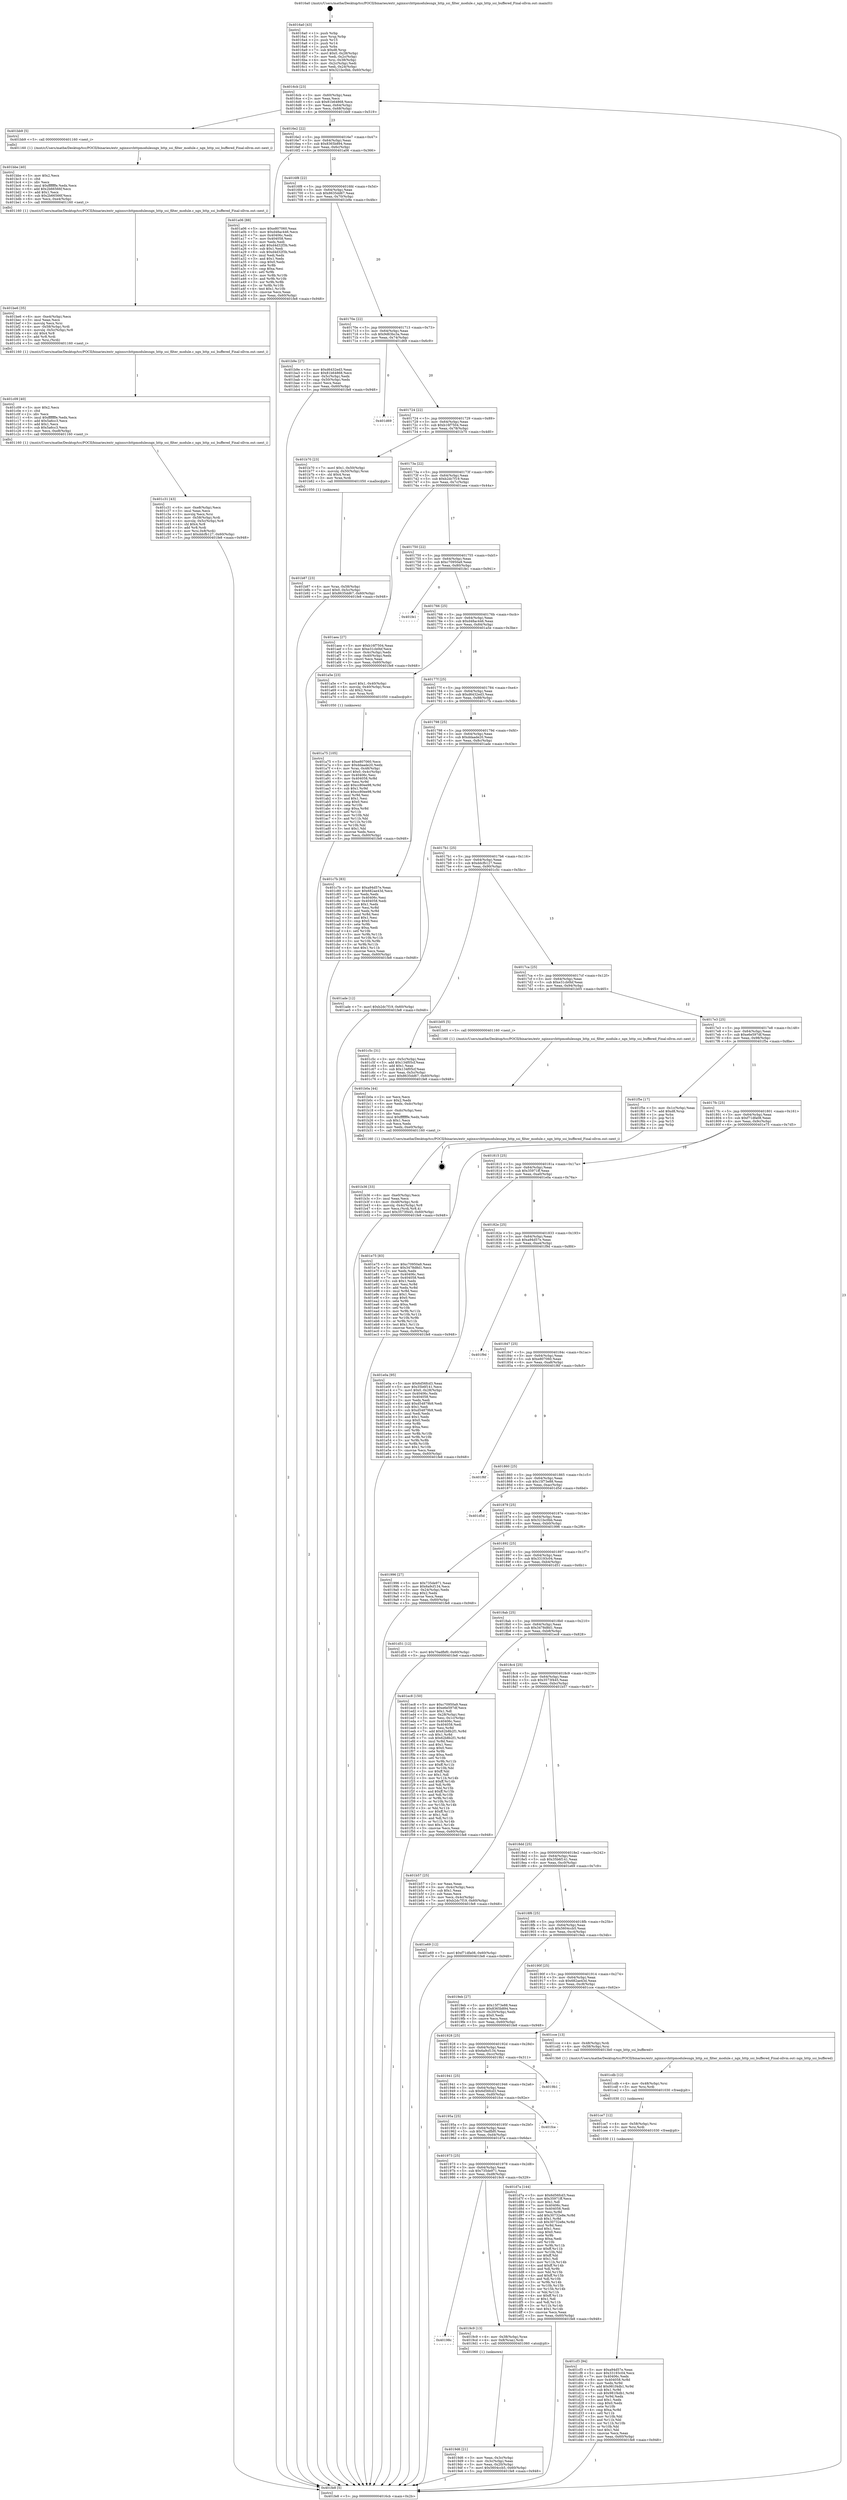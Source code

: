 digraph "0x4016a0" {
  label = "0x4016a0 (/mnt/c/Users/mathe/Desktop/tcc/POCII/binaries/extr_nginxsrchttpmodulesngx_http_ssi_filter_module.c_ngx_http_ssi_buffered_Final-ollvm.out::main(0))"
  labelloc = "t"
  node[shape=record]

  Entry [label="",width=0.3,height=0.3,shape=circle,fillcolor=black,style=filled]
  "0x4016cb" [label="{
     0x4016cb [23]\l
     | [instrs]\l
     &nbsp;&nbsp;0x4016cb \<+3\>: mov -0x60(%rbp),%eax\l
     &nbsp;&nbsp;0x4016ce \<+2\>: mov %eax,%ecx\l
     &nbsp;&nbsp;0x4016d0 \<+6\>: sub $0x81b64868,%ecx\l
     &nbsp;&nbsp;0x4016d6 \<+3\>: mov %eax,-0x64(%rbp)\l
     &nbsp;&nbsp;0x4016d9 \<+3\>: mov %ecx,-0x68(%rbp)\l
     &nbsp;&nbsp;0x4016dc \<+6\>: je 0000000000401bb9 \<main+0x519\>\l
  }"]
  "0x401bb9" [label="{
     0x401bb9 [5]\l
     | [instrs]\l
     &nbsp;&nbsp;0x401bb9 \<+5\>: call 0000000000401160 \<next_i\>\l
     | [calls]\l
     &nbsp;&nbsp;0x401160 \{1\} (/mnt/c/Users/mathe/Desktop/tcc/POCII/binaries/extr_nginxsrchttpmodulesngx_http_ssi_filter_module.c_ngx_http_ssi_buffered_Final-ollvm.out::next_i)\l
  }"]
  "0x4016e2" [label="{
     0x4016e2 [22]\l
     | [instrs]\l
     &nbsp;&nbsp;0x4016e2 \<+5\>: jmp 00000000004016e7 \<main+0x47\>\l
     &nbsp;&nbsp;0x4016e7 \<+3\>: mov -0x64(%rbp),%eax\l
     &nbsp;&nbsp;0x4016ea \<+5\>: sub $0x8365b894,%eax\l
     &nbsp;&nbsp;0x4016ef \<+3\>: mov %eax,-0x6c(%rbp)\l
     &nbsp;&nbsp;0x4016f2 \<+6\>: je 0000000000401a06 \<main+0x366\>\l
  }"]
  Exit [label="",width=0.3,height=0.3,shape=circle,fillcolor=black,style=filled,peripheries=2]
  "0x401a06" [label="{
     0x401a06 [88]\l
     | [instrs]\l
     &nbsp;&nbsp;0x401a06 \<+5\>: mov $0xe807060,%eax\l
     &nbsp;&nbsp;0x401a0b \<+5\>: mov $0xd48ac446,%ecx\l
     &nbsp;&nbsp;0x401a10 \<+7\>: mov 0x40406c,%edx\l
     &nbsp;&nbsp;0x401a17 \<+7\>: mov 0x404058,%esi\l
     &nbsp;&nbsp;0x401a1e \<+2\>: mov %edx,%edi\l
     &nbsp;&nbsp;0x401a20 \<+6\>: add $0xd4d32f3b,%edi\l
     &nbsp;&nbsp;0x401a26 \<+3\>: sub $0x1,%edi\l
     &nbsp;&nbsp;0x401a29 \<+6\>: sub $0xd4d32f3b,%edi\l
     &nbsp;&nbsp;0x401a2f \<+3\>: imul %edi,%edx\l
     &nbsp;&nbsp;0x401a32 \<+3\>: and $0x1,%edx\l
     &nbsp;&nbsp;0x401a35 \<+3\>: cmp $0x0,%edx\l
     &nbsp;&nbsp;0x401a38 \<+4\>: sete %r8b\l
     &nbsp;&nbsp;0x401a3c \<+3\>: cmp $0xa,%esi\l
     &nbsp;&nbsp;0x401a3f \<+4\>: setl %r9b\l
     &nbsp;&nbsp;0x401a43 \<+3\>: mov %r8b,%r10b\l
     &nbsp;&nbsp;0x401a46 \<+3\>: and %r9b,%r10b\l
     &nbsp;&nbsp;0x401a49 \<+3\>: xor %r9b,%r8b\l
     &nbsp;&nbsp;0x401a4c \<+3\>: or %r8b,%r10b\l
     &nbsp;&nbsp;0x401a4f \<+4\>: test $0x1,%r10b\l
     &nbsp;&nbsp;0x401a53 \<+3\>: cmovne %ecx,%eax\l
     &nbsp;&nbsp;0x401a56 \<+3\>: mov %eax,-0x60(%rbp)\l
     &nbsp;&nbsp;0x401a59 \<+5\>: jmp 0000000000401fe8 \<main+0x948\>\l
  }"]
  "0x4016f8" [label="{
     0x4016f8 [22]\l
     | [instrs]\l
     &nbsp;&nbsp;0x4016f8 \<+5\>: jmp 00000000004016fd \<main+0x5d\>\l
     &nbsp;&nbsp;0x4016fd \<+3\>: mov -0x64(%rbp),%eax\l
     &nbsp;&nbsp;0x401700 \<+5\>: sub $0x8635dd67,%eax\l
     &nbsp;&nbsp;0x401705 \<+3\>: mov %eax,-0x70(%rbp)\l
     &nbsp;&nbsp;0x401708 \<+6\>: je 0000000000401b9e \<main+0x4fe\>\l
  }"]
  "0x401cf3" [label="{
     0x401cf3 [94]\l
     | [instrs]\l
     &nbsp;&nbsp;0x401cf3 \<+5\>: mov $0xa94d57e,%eax\l
     &nbsp;&nbsp;0x401cf8 \<+5\>: mov $0x33193c04,%ecx\l
     &nbsp;&nbsp;0x401cfd \<+7\>: mov 0x40406c,%edx\l
     &nbsp;&nbsp;0x401d04 \<+8\>: mov 0x404058,%r8d\l
     &nbsp;&nbsp;0x401d0c \<+3\>: mov %edx,%r9d\l
     &nbsp;&nbsp;0x401d0f \<+7\>: add $0x981f4db1,%r9d\l
     &nbsp;&nbsp;0x401d16 \<+4\>: sub $0x1,%r9d\l
     &nbsp;&nbsp;0x401d1a \<+7\>: sub $0x981f4db1,%r9d\l
     &nbsp;&nbsp;0x401d21 \<+4\>: imul %r9d,%edx\l
     &nbsp;&nbsp;0x401d25 \<+3\>: and $0x1,%edx\l
     &nbsp;&nbsp;0x401d28 \<+3\>: cmp $0x0,%edx\l
     &nbsp;&nbsp;0x401d2b \<+4\>: sete %r10b\l
     &nbsp;&nbsp;0x401d2f \<+4\>: cmp $0xa,%r8d\l
     &nbsp;&nbsp;0x401d33 \<+4\>: setl %r11b\l
     &nbsp;&nbsp;0x401d37 \<+3\>: mov %r10b,%bl\l
     &nbsp;&nbsp;0x401d3a \<+3\>: and %r11b,%bl\l
     &nbsp;&nbsp;0x401d3d \<+3\>: xor %r11b,%r10b\l
     &nbsp;&nbsp;0x401d40 \<+3\>: or %r10b,%bl\l
     &nbsp;&nbsp;0x401d43 \<+3\>: test $0x1,%bl\l
     &nbsp;&nbsp;0x401d46 \<+3\>: cmovne %ecx,%eax\l
     &nbsp;&nbsp;0x401d49 \<+3\>: mov %eax,-0x60(%rbp)\l
     &nbsp;&nbsp;0x401d4c \<+5\>: jmp 0000000000401fe8 \<main+0x948\>\l
  }"]
  "0x401b9e" [label="{
     0x401b9e [27]\l
     | [instrs]\l
     &nbsp;&nbsp;0x401b9e \<+5\>: mov $0xd6432ed3,%eax\l
     &nbsp;&nbsp;0x401ba3 \<+5\>: mov $0x81b64868,%ecx\l
     &nbsp;&nbsp;0x401ba8 \<+3\>: mov -0x5c(%rbp),%edx\l
     &nbsp;&nbsp;0x401bab \<+3\>: cmp -0x50(%rbp),%edx\l
     &nbsp;&nbsp;0x401bae \<+3\>: cmovl %ecx,%eax\l
     &nbsp;&nbsp;0x401bb1 \<+3\>: mov %eax,-0x60(%rbp)\l
     &nbsp;&nbsp;0x401bb4 \<+5\>: jmp 0000000000401fe8 \<main+0x948\>\l
  }"]
  "0x40170e" [label="{
     0x40170e [22]\l
     | [instrs]\l
     &nbsp;&nbsp;0x40170e \<+5\>: jmp 0000000000401713 \<main+0x73\>\l
     &nbsp;&nbsp;0x401713 \<+3\>: mov -0x64(%rbp),%eax\l
     &nbsp;&nbsp;0x401716 \<+5\>: sub $0x9d63bc3a,%eax\l
     &nbsp;&nbsp;0x40171b \<+3\>: mov %eax,-0x74(%rbp)\l
     &nbsp;&nbsp;0x40171e \<+6\>: je 0000000000401d69 \<main+0x6c9\>\l
  }"]
  "0x401ce7" [label="{
     0x401ce7 [12]\l
     | [instrs]\l
     &nbsp;&nbsp;0x401ce7 \<+4\>: mov -0x58(%rbp),%rsi\l
     &nbsp;&nbsp;0x401ceb \<+3\>: mov %rsi,%rdi\l
     &nbsp;&nbsp;0x401cee \<+5\>: call 0000000000401030 \<free@plt\>\l
     | [calls]\l
     &nbsp;&nbsp;0x401030 \{1\} (unknown)\l
  }"]
  "0x401d69" [label="{
     0x401d69\l
  }", style=dashed]
  "0x401724" [label="{
     0x401724 [22]\l
     | [instrs]\l
     &nbsp;&nbsp;0x401724 \<+5\>: jmp 0000000000401729 \<main+0x89\>\l
     &nbsp;&nbsp;0x401729 \<+3\>: mov -0x64(%rbp),%eax\l
     &nbsp;&nbsp;0x40172c \<+5\>: sub $0xb16f7504,%eax\l
     &nbsp;&nbsp;0x401731 \<+3\>: mov %eax,-0x78(%rbp)\l
     &nbsp;&nbsp;0x401734 \<+6\>: je 0000000000401b70 \<main+0x4d0\>\l
  }"]
  "0x401cdb" [label="{
     0x401cdb [12]\l
     | [instrs]\l
     &nbsp;&nbsp;0x401cdb \<+4\>: mov -0x48(%rbp),%rsi\l
     &nbsp;&nbsp;0x401cdf \<+3\>: mov %rsi,%rdi\l
     &nbsp;&nbsp;0x401ce2 \<+5\>: call 0000000000401030 \<free@plt\>\l
     | [calls]\l
     &nbsp;&nbsp;0x401030 \{1\} (unknown)\l
  }"]
  "0x401b70" [label="{
     0x401b70 [23]\l
     | [instrs]\l
     &nbsp;&nbsp;0x401b70 \<+7\>: movl $0x1,-0x50(%rbp)\l
     &nbsp;&nbsp;0x401b77 \<+4\>: movslq -0x50(%rbp),%rax\l
     &nbsp;&nbsp;0x401b7b \<+4\>: shl $0x4,%rax\l
     &nbsp;&nbsp;0x401b7f \<+3\>: mov %rax,%rdi\l
     &nbsp;&nbsp;0x401b82 \<+5\>: call 0000000000401050 \<malloc@plt\>\l
     | [calls]\l
     &nbsp;&nbsp;0x401050 \{1\} (unknown)\l
  }"]
  "0x40173a" [label="{
     0x40173a [22]\l
     | [instrs]\l
     &nbsp;&nbsp;0x40173a \<+5\>: jmp 000000000040173f \<main+0x9f\>\l
     &nbsp;&nbsp;0x40173f \<+3\>: mov -0x64(%rbp),%eax\l
     &nbsp;&nbsp;0x401742 \<+5\>: sub $0xb2dc7f19,%eax\l
     &nbsp;&nbsp;0x401747 \<+3\>: mov %eax,-0x7c(%rbp)\l
     &nbsp;&nbsp;0x40174a \<+6\>: je 0000000000401aea \<main+0x44a\>\l
  }"]
  "0x401c31" [label="{
     0x401c31 [43]\l
     | [instrs]\l
     &nbsp;&nbsp;0x401c31 \<+6\>: mov -0xe8(%rbp),%ecx\l
     &nbsp;&nbsp;0x401c37 \<+3\>: imul %eax,%ecx\l
     &nbsp;&nbsp;0x401c3a \<+3\>: movslq %ecx,%rsi\l
     &nbsp;&nbsp;0x401c3d \<+4\>: mov -0x58(%rbp),%rdi\l
     &nbsp;&nbsp;0x401c41 \<+4\>: movslq -0x5c(%rbp),%r8\l
     &nbsp;&nbsp;0x401c45 \<+4\>: shl $0x4,%r8\l
     &nbsp;&nbsp;0x401c49 \<+3\>: add %r8,%rdi\l
     &nbsp;&nbsp;0x401c4c \<+4\>: mov %rsi,0x8(%rdi)\l
     &nbsp;&nbsp;0x401c50 \<+7\>: movl $0xddcfb127,-0x60(%rbp)\l
     &nbsp;&nbsp;0x401c57 \<+5\>: jmp 0000000000401fe8 \<main+0x948\>\l
  }"]
  "0x401aea" [label="{
     0x401aea [27]\l
     | [instrs]\l
     &nbsp;&nbsp;0x401aea \<+5\>: mov $0xb16f7504,%eax\l
     &nbsp;&nbsp;0x401aef \<+5\>: mov $0xe31cb0bf,%ecx\l
     &nbsp;&nbsp;0x401af4 \<+3\>: mov -0x4c(%rbp),%edx\l
     &nbsp;&nbsp;0x401af7 \<+3\>: cmp -0x40(%rbp),%edx\l
     &nbsp;&nbsp;0x401afa \<+3\>: cmovl %ecx,%eax\l
     &nbsp;&nbsp;0x401afd \<+3\>: mov %eax,-0x60(%rbp)\l
     &nbsp;&nbsp;0x401b00 \<+5\>: jmp 0000000000401fe8 \<main+0x948\>\l
  }"]
  "0x401750" [label="{
     0x401750 [22]\l
     | [instrs]\l
     &nbsp;&nbsp;0x401750 \<+5\>: jmp 0000000000401755 \<main+0xb5\>\l
     &nbsp;&nbsp;0x401755 \<+3\>: mov -0x64(%rbp),%eax\l
     &nbsp;&nbsp;0x401758 \<+5\>: sub $0xc70950a9,%eax\l
     &nbsp;&nbsp;0x40175d \<+3\>: mov %eax,-0x80(%rbp)\l
     &nbsp;&nbsp;0x401760 \<+6\>: je 0000000000401fe1 \<main+0x941\>\l
  }"]
  "0x401c09" [label="{
     0x401c09 [40]\l
     | [instrs]\l
     &nbsp;&nbsp;0x401c09 \<+5\>: mov $0x2,%ecx\l
     &nbsp;&nbsp;0x401c0e \<+1\>: cltd\l
     &nbsp;&nbsp;0x401c0f \<+2\>: idiv %ecx\l
     &nbsp;&nbsp;0x401c11 \<+6\>: imul $0xfffffffe,%edx,%ecx\l
     &nbsp;&nbsp;0x401c17 \<+6\>: add $0x5a6cc3,%ecx\l
     &nbsp;&nbsp;0x401c1d \<+3\>: add $0x1,%ecx\l
     &nbsp;&nbsp;0x401c20 \<+6\>: sub $0x5a6cc3,%ecx\l
     &nbsp;&nbsp;0x401c26 \<+6\>: mov %ecx,-0xe8(%rbp)\l
     &nbsp;&nbsp;0x401c2c \<+5\>: call 0000000000401160 \<next_i\>\l
     | [calls]\l
     &nbsp;&nbsp;0x401160 \{1\} (/mnt/c/Users/mathe/Desktop/tcc/POCII/binaries/extr_nginxsrchttpmodulesngx_http_ssi_filter_module.c_ngx_http_ssi_buffered_Final-ollvm.out::next_i)\l
  }"]
  "0x401fe1" [label="{
     0x401fe1\l
  }", style=dashed]
  "0x401766" [label="{
     0x401766 [25]\l
     | [instrs]\l
     &nbsp;&nbsp;0x401766 \<+5\>: jmp 000000000040176b \<main+0xcb\>\l
     &nbsp;&nbsp;0x40176b \<+3\>: mov -0x64(%rbp),%eax\l
     &nbsp;&nbsp;0x40176e \<+5\>: sub $0xd48ac446,%eax\l
     &nbsp;&nbsp;0x401773 \<+6\>: mov %eax,-0x84(%rbp)\l
     &nbsp;&nbsp;0x401779 \<+6\>: je 0000000000401a5e \<main+0x3be\>\l
  }"]
  "0x401be6" [label="{
     0x401be6 [35]\l
     | [instrs]\l
     &nbsp;&nbsp;0x401be6 \<+6\>: mov -0xe4(%rbp),%ecx\l
     &nbsp;&nbsp;0x401bec \<+3\>: imul %eax,%ecx\l
     &nbsp;&nbsp;0x401bef \<+3\>: movslq %ecx,%rsi\l
     &nbsp;&nbsp;0x401bf2 \<+4\>: mov -0x58(%rbp),%rdi\l
     &nbsp;&nbsp;0x401bf6 \<+4\>: movslq -0x5c(%rbp),%r8\l
     &nbsp;&nbsp;0x401bfa \<+4\>: shl $0x4,%r8\l
     &nbsp;&nbsp;0x401bfe \<+3\>: add %r8,%rdi\l
     &nbsp;&nbsp;0x401c01 \<+3\>: mov %rsi,(%rdi)\l
     &nbsp;&nbsp;0x401c04 \<+5\>: call 0000000000401160 \<next_i\>\l
     | [calls]\l
     &nbsp;&nbsp;0x401160 \{1\} (/mnt/c/Users/mathe/Desktop/tcc/POCII/binaries/extr_nginxsrchttpmodulesngx_http_ssi_filter_module.c_ngx_http_ssi_buffered_Final-ollvm.out::next_i)\l
  }"]
  "0x401a5e" [label="{
     0x401a5e [23]\l
     | [instrs]\l
     &nbsp;&nbsp;0x401a5e \<+7\>: movl $0x1,-0x40(%rbp)\l
     &nbsp;&nbsp;0x401a65 \<+4\>: movslq -0x40(%rbp),%rax\l
     &nbsp;&nbsp;0x401a69 \<+4\>: shl $0x2,%rax\l
     &nbsp;&nbsp;0x401a6d \<+3\>: mov %rax,%rdi\l
     &nbsp;&nbsp;0x401a70 \<+5\>: call 0000000000401050 \<malloc@plt\>\l
     | [calls]\l
     &nbsp;&nbsp;0x401050 \{1\} (unknown)\l
  }"]
  "0x40177f" [label="{
     0x40177f [25]\l
     | [instrs]\l
     &nbsp;&nbsp;0x40177f \<+5\>: jmp 0000000000401784 \<main+0xe4\>\l
     &nbsp;&nbsp;0x401784 \<+3\>: mov -0x64(%rbp),%eax\l
     &nbsp;&nbsp;0x401787 \<+5\>: sub $0xd6432ed3,%eax\l
     &nbsp;&nbsp;0x40178c \<+6\>: mov %eax,-0x88(%rbp)\l
     &nbsp;&nbsp;0x401792 \<+6\>: je 0000000000401c7b \<main+0x5db\>\l
  }"]
  "0x401bbe" [label="{
     0x401bbe [40]\l
     | [instrs]\l
     &nbsp;&nbsp;0x401bbe \<+5\>: mov $0x2,%ecx\l
     &nbsp;&nbsp;0x401bc3 \<+1\>: cltd\l
     &nbsp;&nbsp;0x401bc4 \<+2\>: idiv %ecx\l
     &nbsp;&nbsp;0x401bc6 \<+6\>: imul $0xfffffffe,%edx,%ecx\l
     &nbsp;&nbsp;0x401bcc \<+6\>: add $0x2b66566f,%ecx\l
     &nbsp;&nbsp;0x401bd2 \<+3\>: add $0x1,%ecx\l
     &nbsp;&nbsp;0x401bd5 \<+6\>: sub $0x2b66566f,%ecx\l
     &nbsp;&nbsp;0x401bdb \<+6\>: mov %ecx,-0xe4(%rbp)\l
     &nbsp;&nbsp;0x401be1 \<+5\>: call 0000000000401160 \<next_i\>\l
     | [calls]\l
     &nbsp;&nbsp;0x401160 \{1\} (/mnt/c/Users/mathe/Desktop/tcc/POCII/binaries/extr_nginxsrchttpmodulesngx_http_ssi_filter_module.c_ngx_http_ssi_buffered_Final-ollvm.out::next_i)\l
  }"]
  "0x401c7b" [label="{
     0x401c7b [83]\l
     | [instrs]\l
     &nbsp;&nbsp;0x401c7b \<+5\>: mov $0xa94d57e,%eax\l
     &nbsp;&nbsp;0x401c80 \<+5\>: mov $0x682ae43d,%ecx\l
     &nbsp;&nbsp;0x401c85 \<+2\>: xor %edx,%edx\l
     &nbsp;&nbsp;0x401c87 \<+7\>: mov 0x40406c,%esi\l
     &nbsp;&nbsp;0x401c8e \<+7\>: mov 0x404058,%edi\l
     &nbsp;&nbsp;0x401c95 \<+3\>: sub $0x1,%edx\l
     &nbsp;&nbsp;0x401c98 \<+3\>: mov %esi,%r8d\l
     &nbsp;&nbsp;0x401c9b \<+3\>: add %edx,%r8d\l
     &nbsp;&nbsp;0x401c9e \<+4\>: imul %r8d,%esi\l
     &nbsp;&nbsp;0x401ca2 \<+3\>: and $0x1,%esi\l
     &nbsp;&nbsp;0x401ca5 \<+3\>: cmp $0x0,%esi\l
     &nbsp;&nbsp;0x401ca8 \<+4\>: sete %r9b\l
     &nbsp;&nbsp;0x401cac \<+3\>: cmp $0xa,%edi\l
     &nbsp;&nbsp;0x401caf \<+4\>: setl %r10b\l
     &nbsp;&nbsp;0x401cb3 \<+3\>: mov %r9b,%r11b\l
     &nbsp;&nbsp;0x401cb6 \<+3\>: and %r10b,%r11b\l
     &nbsp;&nbsp;0x401cb9 \<+3\>: xor %r10b,%r9b\l
     &nbsp;&nbsp;0x401cbc \<+3\>: or %r9b,%r11b\l
     &nbsp;&nbsp;0x401cbf \<+4\>: test $0x1,%r11b\l
     &nbsp;&nbsp;0x401cc3 \<+3\>: cmovne %ecx,%eax\l
     &nbsp;&nbsp;0x401cc6 \<+3\>: mov %eax,-0x60(%rbp)\l
     &nbsp;&nbsp;0x401cc9 \<+5\>: jmp 0000000000401fe8 \<main+0x948\>\l
  }"]
  "0x401798" [label="{
     0x401798 [25]\l
     | [instrs]\l
     &nbsp;&nbsp;0x401798 \<+5\>: jmp 000000000040179d \<main+0xfd\>\l
     &nbsp;&nbsp;0x40179d \<+3\>: mov -0x64(%rbp),%eax\l
     &nbsp;&nbsp;0x4017a0 \<+5\>: sub $0xddaade20,%eax\l
     &nbsp;&nbsp;0x4017a5 \<+6\>: mov %eax,-0x8c(%rbp)\l
     &nbsp;&nbsp;0x4017ab \<+6\>: je 0000000000401ade \<main+0x43e\>\l
  }"]
  "0x401b87" [label="{
     0x401b87 [23]\l
     | [instrs]\l
     &nbsp;&nbsp;0x401b87 \<+4\>: mov %rax,-0x58(%rbp)\l
     &nbsp;&nbsp;0x401b8b \<+7\>: movl $0x0,-0x5c(%rbp)\l
     &nbsp;&nbsp;0x401b92 \<+7\>: movl $0x8635dd67,-0x60(%rbp)\l
     &nbsp;&nbsp;0x401b99 \<+5\>: jmp 0000000000401fe8 \<main+0x948\>\l
  }"]
  "0x401ade" [label="{
     0x401ade [12]\l
     | [instrs]\l
     &nbsp;&nbsp;0x401ade \<+7\>: movl $0xb2dc7f19,-0x60(%rbp)\l
     &nbsp;&nbsp;0x401ae5 \<+5\>: jmp 0000000000401fe8 \<main+0x948\>\l
  }"]
  "0x4017b1" [label="{
     0x4017b1 [25]\l
     | [instrs]\l
     &nbsp;&nbsp;0x4017b1 \<+5\>: jmp 00000000004017b6 \<main+0x116\>\l
     &nbsp;&nbsp;0x4017b6 \<+3\>: mov -0x64(%rbp),%eax\l
     &nbsp;&nbsp;0x4017b9 \<+5\>: sub $0xddcfb127,%eax\l
     &nbsp;&nbsp;0x4017be \<+6\>: mov %eax,-0x90(%rbp)\l
     &nbsp;&nbsp;0x4017c4 \<+6\>: je 0000000000401c5c \<main+0x5bc\>\l
  }"]
  "0x401b36" [label="{
     0x401b36 [33]\l
     | [instrs]\l
     &nbsp;&nbsp;0x401b36 \<+6\>: mov -0xe0(%rbp),%ecx\l
     &nbsp;&nbsp;0x401b3c \<+3\>: imul %eax,%ecx\l
     &nbsp;&nbsp;0x401b3f \<+4\>: mov -0x48(%rbp),%rdi\l
     &nbsp;&nbsp;0x401b43 \<+4\>: movslq -0x4c(%rbp),%r8\l
     &nbsp;&nbsp;0x401b47 \<+4\>: mov %ecx,(%rdi,%r8,4)\l
     &nbsp;&nbsp;0x401b4b \<+7\>: movl $0x3573f445,-0x60(%rbp)\l
     &nbsp;&nbsp;0x401b52 \<+5\>: jmp 0000000000401fe8 \<main+0x948\>\l
  }"]
  "0x401c5c" [label="{
     0x401c5c [31]\l
     | [instrs]\l
     &nbsp;&nbsp;0x401c5c \<+3\>: mov -0x5c(%rbp),%eax\l
     &nbsp;&nbsp;0x401c5f \<+5\>: add $0x134f05cf,%eax\l
     &nbsp;&nbsp;0x401c64 \<+3\>: add $0x1,%eax\l
     &nbsp;&nbsp;0x401c67 \<+5\>: sub $0x134f05cf,%eax\l
     &nbsp;&nbsp;0x401c6c \<+3\>: mov %eax,-0x5c(%rbp)\l
     &nbsp;&nbsp;0x401c6f \<+7\>: movl $0x8635dd67,-0x60(%rbp)\l
     &nbsp;&nbsp;0x401c76 \<+5\>: jmp 0000000000401fe8 \<main+0x948\>\l
  }"]
  "0x4017ca" [label="{
     0x4017ca [25]\l
     | [instrs]\l
     &nbsp;&nbsp;0x4017ca \<+5\>: jmp 00000000004017cf \<main+0x12f\>\l
     &nbsp;&nbsp;0x4017cf \<+3\>: mov -0x64(%rbp),%eax\l
     &nbsp;&nbsp;0x4017d2 \<+5\>: sub $0xe31cb0bf,%eax\l
     &nbsp;&nbsp;0x4017d7 \<+6\>: mov %eax,-0x94(%rbp)\l
     &nbsp;&nbsp;0x4017dd \<+6\>: je 0000000000401b05 \<main+0x465\>\l
  }"]
  "0x401b0a" [label="{
     0x401b0a [44]\l
     | [instrs]\l
     &nbsp;&nbsp;0x401b0a \<+2\>: xor %ecx,%ecx\l
     &nbsp;&nbsp;0x401b0c \<+5\>: mov $0x2,%edx\l
     &nbsp;&nbsp;0x401b11 \<+6\>: mov %edx,-0xdc(%rbp)\l
     &nbsp;&nbsp;0x401b17 \<+1\>: cltd\l
     &nbsp;&nbsp;0x401b18 \<+6\>: mov -0xdc(%rbp),%esi\l
     &nbsp;&nbsp;0x401b1e \<+2\>: idiv %esi\l
     &nbsp;&nbsp;0x401b20 \<+6\>: imul $0xfffffffe,%edx,%edx\l
     &nbsp;&nbsp;0x401b26 \<+3\>: sub $0x1,%ecx\l
     &nbsp;&nbsp;0x401b29 \<+2\>: sub %ecx,%edx\l
     &nbsp;&nbsp;0x401b2b \<+6\>: mov %edx,-0xe0(%rbp)\l
     &nbsp;&nbsp;0x401b31 \<+5\>: call 0000000000401160 \<next_i\>\l
     | [calls]\l
     &nbsp;&nbsp;0x401160 \{1\} (/mnt/c/Users/mathe/Desktop/tcc/POCII/binaries/extr_nginxsrchttpmodulesngx_http_ssi_filter_module.c_ngx_http_ssi_buffered_Final-ollvm.out::next_i)\l
  }"]
  "0x401b05" [label="{
     0x401b05 [5]\l
     | [instrs]\l
     &nbsp;&nbsp;0x401b05 \<+5\>: call 0000000000401160 \<next_i\>\l
     | [calls]\l
     &nbsp;&nbsp;0x401160 \{1\} (/mnt/c/Users/mathe/Desktop/tcc/POCII/binaries/extr_nginxsrchttpmodulesngx_http_ssi_filter_module.c_ngx_http_ssi_buffered_Final-ollvm.out::next_i)\l
  }"]
  "0x4017e3" [label="{
     0x4017e3 [25]\l
     | [instrs]\l
     &nbsp;&nbsp;0x4017e3 \<+5\>: jmp 00000000004017e8 \<main+0x148\>\l
     &nbsp;&nbsp;0x4017e8 \<+3\>: mov -0x64(%rbp),%eax\l
     &nbsp;&nbsp;0x4017eb \<+5\>: sub $0xe6e597df,%eax\l
     &nbsp;&nbsp;0x4017f0 \<+6\>: mov %eax,-0x98(%rbp)\l
     &nbsp;&nbsp;0x4017f6 \<+6\>: je 0000000000401f5e \<main+0x8be\>\l
  }"]
  "0x401a75" [label="{
     0x401a75 [105]\l
     | [instrs]\l
     &nbsp;&nbsp;0x401a75 \<+5\>: mov $0xe807060,%ecx\l
     &nbsp;&nbsp;0x401a7a \<+5\>: mov $0xddaade20,%edx\l
     &nbsp;&nbsp;0x401a7f \<+4\>: mov %rax,-0x48(%rbp)\l
     &nbsp;&nbsp;0x401a83 \<+7\>: movl $0x0,-0x4c(%rbp)\l
     &nbsp;&nbsp;0x401a8a \<+7\>: mov 0x40406c,%esi\l
     &nbsp;&nbsp;0x401a91 \<+8\>: mov 0x404058,%r8d\l
     &nbsp;&nbsp;0x401a99 \<+3\>: mov %esi,%r9d\l
     &nbsp;&nbsp;0x401a9c \<+7\>: add $0xcc80ee98,%r9d\l
     &nbsp;&nbsp;0x401aa3 \<+4\>: sub $0x1,%r9d\l
     &nbsp;&nbsp;0x401aa7 \<+7\>: sub $0xcc80ee98,%r9d\l
     &nbsp;&nbsp;0x401aae \<+4\>: imul %r9d,%esi\l
     &nbsp;&nbsp;0x401ab2 \<+3\>: and $0x1,%esi\l
     &nbsp;&nbsp;0x401ab5 \<+3\>: cmp $0x0,%esi\l
     &nbsp;&nbsp;0x401ab8 \<+4\>: sete %r10b\l
     &nbsp;&nbsp;0x401abc \<+4\>: cmp $0xa,%r8d\l
     &nbsp;&nbsp;0x401ac0 \<+4\>: setl %r11b\l
     &nbsp;&nbsp;0x401ac4 \<+3\>: mov %r10b,%bl\l
     &nbsp;&nbsp;0x401ac7 \<+3\>: and %r11b,%bl\l
     &nbsp;&nbsp;0x401aca \<+3\>: xor %r11b,%r10b\l
     &nbsp;&nbsp;0x401acd \<+3\>: or %r10b,%bl\l
     &nbsp;&nbsp;0x401ad0 \<+3\>: test $0x1,%bl\l
     &nbsp;&nbsp;0x401ad3 \<+3\>: cmovne %edx,%ecx\l
     &nbsp;&nbsp;0x401ad6 \<+3\>: mov %ecx,-0x60(%rbp)\l
     &nbsp;&nbsp;0x401ad9 \<+5\>: jmp 0000000000401fe8 \<main+0x948\>\l
  }"]
  "0x401f5e" [label="{
     0x401f5e [17]\l
     | [instrs]\l
     &nbsp;&nbsp;0x401f5e \<+3\>: mov -0x1c(%rbp),%eax\l
     &nbsp;&nbsp;0x401f61 \<+7\>: add $0xd8,%rsp\l
     &nbsp;&nbsp;0x401f68 \<+1\>: pop %rbx\l
     &nbsp;&nbsp;0x401f69 \<+2\>: pop %r14\l
     &nbsp;&nbsp;0x401f6b \<+2\>: pop %r15\l
     &nbsp;&nbsp;0x401f6d \<+1\>: pop %rbp\l
     &nbsp;&nbsp;0x401f6e \<+1\>: ret\l
  }"]
  "0x4017fc" [label="{
     0x4017fc [25]\l
     | [instrs]\l
     &nbsp;&nbsp;0x4017fc \<+5\>: jmp 0000000000401801 \<main+0x161\>\l
     &nbsp;&nbsp;0x401801 \<+3\>: mov -0x64(%rbp),%eax\l
     &nbsp;&nbsp;0x401804 \<+5\>: sub $0xf71dfa08,%eax\l
     &nbsp;&nbsp;0x401809 \<+6\>: mov %eax,-0x9c(%rbp)\l
     &nbsp;&nbsp;0x40180f \<+6\>: je 0000000000401e75 \<main+0x7d5\>\l
  }"]
  "0x4019d6" [label="{
     0x4019d6 [21]\l
     | [instrs]\l
     &nbsp;&nbsp;0x4019d6 \<+3\>: mov %eax,-0x3c(%rbp)\l
     &nbsp;&nbsp;0x4019d9 \<+3\>: mov -0x3c(%rbp),%eax\l
     &nbsp;&nbsp;0x4019dc \<+3\>: mov %eax,-0x20(%rbp)\l
     &nbsp;&nbsp;0x4019df \<+7\>: movl $0x5604ccb5,-0x60(%rbp)\l
     &nbsp;&nbsp;0x4019e6 \<+5\>: jmp 0000000000401fe8 \<main+0x948\>\l
  }"]
  "0x401e75" [label="{
     0x401e75 [83]\l
     | [instrs]\l
     &nbsp;&nbsp;0x401e75 \<+5\>: mov $0xc70950a9,%eax\l
     &nbsp;&nbsp;0x401e7a \<+5\>: mov $0x3478d8d1,%ecx\l
     &nbsp;&nbsp;0x401e7f \<+2\>: xor %edx,%edx\l
     &nbsp;&nbsp;0x401e81 \<+7\>: mov 0x40406c,%esi\l
     &nbsp;&nbsp;0x401e88 \<+7\>: mov 0x404058,%edi\l
     &nbsp;&nbsp;0x401e8f \<+3\>: sub $0x1,%edx\l
     &nbsp;&nbsp;0x401e92 \<+3\>: mov %esi,%r8d\l
     &nbsp;&nbsp;0x401e95 \<+3\>: add %edx,%r8d\l
     &nbsp;&nbsp;0x401e98 \<+4\>: imul %r8d,%esi\l
     &nbsp;&nbsp;0x401e9c \<+3\>: and $0x1,%esi\l
     &nbsp;&nbsp;0x401e9f \<+3\>: cmp $0x0,%esi\l
     &nbsp;&nbsp;0x401ea2 \<+4\>: sete %r9b\l
     &nbsp;&nbsp;0x401ea6 \<+3\>: cmp $0xa,%edi\l
     &nbsp;&nbsp;0x401ea9 \<+4\>: setl %r10b\l
     &nbsp;&nbsp;0x401ead \<+3\>: mov %r9b,%r11b\l
     &nbsp;&nbsp;0x401eb0 \<+3\>: and %r10b,%r11b\l
     &nbsp;&nbsp;0x401eb3 \<+3\>: xor %r10b,%r9b\l
     &nbsp;&nbsp;0x401eb6 \<+3\>: or %r9b,%r11b\l
     &nbsp;&nbsp;0x401eb9 \<+4\>: test $0x1,%r11b\l
     &nbsp;&nbsp;0x401ebd \<+3\>: cmovne %ecx,%eax\l
     &nbsp;&nbsp;0x401ec0 \<+3\>: mov %eax,-0x60(%rbp)\l
     &nbsp;&nbsp;0x401ec3 \<+5\>: jmp 0000000000401fe8 \<main+0x948\>\l
  }"]
  "0x401815" [label="{
     0x401815 [25]\l
     | [instrs]\l
     &nbsp;&nbsp;0x401815 \<+5\>: jmp 000000000040181a \<main+0x17a\>\l
     &nbsp;&nbsp;0x40181a \<+3\>: mov -0x64(%rbp),%eax\l
     &nbsp;&nbsp;0x40181d \<+5\>: sub $0x35971ff,%eax\l
     &nbsp;&nbsp;0x401822 \<+6\>: mov %eax,-0xa0(%rbp)\l
     &nbsp;&nbsp;0x401828 \<+6\>: je 0000000000401e0a \<main+0x76a\>\l
  }"]
  "0x40198c" [label="{
     0x40198c\l
  }", style=dashed]
  "0x401e0a" [label="{
     0x401e0a [95]\l
     | [instrs]\l
     &nbsp;&nbsp;0x401e0a \<+5\>: mov $0x6d56fcd3,%eax\l
     &nbsp;&nbsp;0x401e0f \<+5\>: mov $0x35b6f141,%ecx\l
     &nbsp;&nbsp;0x401e14 \<+7\>: movl $0x0,-0x28(%rbp)\l
     &nbsp;&nbsp;0x401e1b \<+7\>: mov 0x40406c,%edx\l
     &nbsp;&nbsp;0x401e22 \<+7\>: mov 0x404058,%esi\l
     &nbsp;&nbsp;0x401e29 \<+2\>: mov %edx,%edi\l
     &nbsp;&nbsp;0x401e2b \<+6\>: add $0xd54879b9,%edi\l
     &nbsp;&nbsp;0x401e31 \<+3\>: sub $0x1,%edi\l
     &nbsp;&nbsp;0x401e34 \<+6\>: sub $0xd54879b9,%edi\l
     &nbsp;&nbsp;0x401e3a \<+3\>: imul %edi,%edx\l
     &nbsp;&nbsp;0x401e3d \<+3\>: and $0x1,%edx\l
     &nbsp;&nbsp;0x401e40 \<+3\>: cmp $0x0,%edx\l
     &nbsp;&nbsp;0x401e43 \<+4\>: sete %r8b\l
     &nbsp;&nbsp;0x401e47 \<+3\>: cmp $0xa,%esi\l
     &nbsp;&nbsp;0x401e4a \<+4\>: setl %r9b\l
     &nbsp;&nbsp;0x401e4e \<+3\>: mov %r8b,%r10b\l
     &nbsp;&nbsp;0x401e51 \<+3\>: and %r9b,%r10b\l
     &nbsp;&nbsp;0x401e54 \<+3\>: xor %r9b,%r8b\l
     &nbsp;&nbsp;0x401e57 \<+3\>: or %r8b,%r10b\l
     &nbsp;&nbsp;0x401e5a \<+4\>: test $0x1,%r10b\l
     &nbsp;&nbsp;0x401e5e \<+3\>: cmovne %ecx,%eax\l
     &nbsp;&nbsp;0x401e61 \<+3\>: mov %eax,-0x60(%rbp)\l
     &nbsp;&nbsp;0x401e64 \<+5\>: jmp 0000000000401fe8 \<main+0x948\>\l
  }"]
  "0x40182e" [label="{
     0x40182e [25]\l
     | [instrs]\l
     &nbsp;&nbsp;0x40182e \<+5\>: jmp 0000000000401833 \<main+0x193\>\l
     &nbsp;&nbsp;0x401833 \<+3\>: mov -0x64(%rbp),%eax\l
     &nbsp;&nbsp;0x401836 \<+5\>: sub $0xa94d57e,%eax\l
     &nbsp;&nbsp;0x40183b \<+6\>: mov %eax,-0xa4(%rbp)\l
     &nbsp;&nbsp;0x401841 \<+6\>: je 0000000000401f9d \<main+0x8fd\>\l
  }"]
  "0x4019c9" [label="{
     0x4019c9 [13]\l
     | [instrs]\l
     &nbsp;&nbsp;0x4019c9 \<+4\>: mov -0x38(%rbp),%rax\l
     &nbsp;&nbsp;0x4019cd \<+4\>: mov 0x8(%rax),%rdi\l
     &nbsp;&nbsp;0x4019d1 \<+5\>: call 0000000000401060 \<atoi@plt\>\l
     | [calls]\l
     &nbsp;&nbsp;0x401060 \{1\} (unknown)\l
  }"]
  "0x401f9d" [label="{
     0x401f9d\l
  }", style=dashed]
  "0x401847" [label="{
     0x401847 [25]\l
     | [instrs]\l
     &nbsp;&nbsp;0x401847 \<+5\>: jmp 000000000040184c \<main+0x1ac\>\l
     &nbsp;&nbsp;0x40184c \<+3\>: mov -0x64(%rbp),%eax\l
     &nbsp;&nbsp;0x40184f \<+5\>: sub $0xe807060,%eax\l
     &nbsp;&nbsp;0x401854 \<+6\>: mov %eax,-0xa8(%rbp)\l
     &nbsp;&nbsp;0x40185a \<+6\>: je 0000000000401f6f \<main+0x8cf\>\l
  }"]
  "0x401973" [label="{
     0x401973 [25]\l
     | [instrs]\l
     &nbsp;&nbsp;0x401973 \<+5\>: jmp 0000000000401978 \<main+0x2d8\>\l
     &nbsp;&nbsp;0x401978 \<+3\>: mov -0x64(%rbp),%eax\l
     &nbsp;&nbsp;0x40197b \<+5\>: sub $0x735de971,%eax\l
     &nbsp;&nbsp;0x401980 \<+6\>: mov %eax,-0xd8(%rbp)\l
     &nbsp;&nbsp;0x401986 \<+6\>: je 00000000004019c9 \<main+0x329\>\l
  }"]
  "0x401f6f" [label="{
     0x401f6f\l
  }", style=dashed]
  "0x401860" [label="{
     0x401860 [25]\l
     | [instrs]\l
     &nbsp;&nbsp;0x401860 \<+5\>: jmp 0000000000401865 \<main+0x1c5\>\l
     &nbsp;&nbsp;0x401865 \<+3\>: mov -0x64(%rbp),%eax\l
     &nbsp;&nbsp;0x401868 \<+5\>: sub $0x15f73e88,%eax\l
     &nbsp;&nbsp;0x40186d \<+6\>: mov %eax,-0xac(%rbp)\l
     &nbsp;&nbsp;0x401873 \<+6\>: je 0000000000401d5d \<main+0x6bd\>\l
  }"]
  "0x401d7a" [label="{
     0x401d7a [144]\l
     | [instrs]\l
     &nbsp;&nbsp;0x401d7a \<+5\>: mov $0x6d56fcd3,%eax\l
     &nbsp;&nbsp;0x401d7f \<+5\>: mov $0x35971ff,%ecx\l
     &nbsp;&nbsp;0x401d84 \<+2\>: mov $0x1,%dl\l
     &nbsp;&nbsp;0x401d86 \<+7\>: mov 0x40406c,%esi\l
     &nbsp;&nbsp;0x401d8d \<+7\>: mov 0x404058,%edi\l
     &nbsp;&nbsp;0x401d94 \<+3\>: mov %esi,%r8d\l
     &nbsp;&nbsp;0x401d97 \<+7\>: add $0x30732e8e,%r8d\l
     &nbsp;&nbsp;0x401d9e \<+4\>: sub $0x1,%r8d\l
     &nbsp;&nbsp;0x401da2 \<+7\>: sub $0x30732e8e,%r8d\l
     &nbsp;&nbsp;0x401da9 \<+4\>: imul %r8d,%esi\l
     &nbsp;&nbsp;0x401dad \<+3\>: and $0x1,%esi\l
     &nbsp;&nbsp;0x401db0 \<+3\>: cmp $0x0,%esi\l
     &nbsp;&nbsp;0x401db3 \<+4\>: sete %r9b\l
     &nbsp;&nbsp;0x401db7 \<+3\>: cmp $0xa,%edi\l
     &nbsp;&nbsp;0x401dba \<+4\>: setl %r10b\l
     &nbsp;&nbsp;0x401dbe \<+3\>: mov %r9b,%r11b\l
     &nbsp;&nbsp;0x401dc1 \<+4\>: xor $0xff,%r11b\l
     &nbsp;&nbsp;0x401dc5 \<+3\>: mov %r10b,%bl\l
     &nbsp;&nbsp;0x401dc8 \<+3\>: xor $0xff,%bl\l
     &nbsp;&nbsp;0x401dcb \<+3\>: xor $0x1,%dl\l
     &nbsp;&nbsp;0x401dce \<+3\>: mov %r11b,%r14b\l
     &nbsp;&nbsp;0x401dd1 \<+4\>: and $0xff,%r14b\l
     &nbsp;&nbsp;0x401dd5 \<+3\>: and %dl,%r9b\l
     &nbsp;&nbsp;0x401dd8 \<+3\>: mov %bl,%r15b\l
     &nbsp;&nbsp;0x401ddb \<+4\>: and $0xff,%r15b\l
     &nbsp;&nbsp;0x401ddf \<+3\>: and %dl,%r10b\l
     &nbsp;&nbsp;0x401de2 \<+3\>: or %r9b,%r14b\l
     &nbsp;&nbsp;0x401de5 \<+3\>: or %r10b,%r15b\l
     &nbsp;&nbsp;0x401de8 \<+3\>: xor %r15b,%r14b\l
     &nbsp;&nbsp;0x401deb \<+3\>: or %bl,%r11b\l
     &nbsp;&nbsp;0x401dee \<+4\>: xor $0xff,%r11b\l
     &nbsp;&nbsp;0x401df2 \<+3\>: or $0x1,%dl\l
     &nbsp;&nbsp;0x401df5 \<+3\>: and %dl,%r11b\l
     &nbsp;&nbsp;0x401df8 \<+3\>: or %r11b,%r14b\l
     &nbsp;&nbsp;0x401dfb \<+4\>: test $0x1,%r14b\l
     &nbsp;&nbsp;0x401dff \<+3\>: cmovne %ecx,%eax\l
     &nbsp;&nbsp;0x401e02 \<+3\>: mov %eax,-0x60(%rbp)\l
     &nbsp;&nbsp;0x401e05 \<+5\>: jmp 0000000000401fe8 \<main+0x948\>\l
  }"]
  "0x401d5d" [label="{
     0x401d5d\l
  }", style=dashed]
  "0x401879" [label="{
     0x401879 [25]\l
     | [instrs]\l
     &nbsp;&nbsp;0x401879 \<+5\>: jmp 000000000040187e \<main+0x1de\>\l
     &nbsp;&nbsp;0x40187e \<+3\>: mov -0x64(%rbp),%eax\l
     &nbsp;&nbsp;0x401881 \<+5\>: sub $0x321bc0bb,%eax\l
     &nbsp;&nbsp;0x401886 \<+6\>: mov %eax,-0xb0(%rbp)\l
     &nbsp;&nbsp;0x40188c \<+6\>: je 0000000000401996 \<main+0x2f6\>\l
  }"]
  "0x40195a" [label="{
     0x40195a [25]\l
     | [instrs]\l
     &nbsp;&nbsp;0x40195a \<+5\>: jmp 000000000040195f \<main+0x2bf\>\l
     &nbsp;&nbsp;0x40195f \<+3\>: mov -0x64(%rbp),%eax\l
     &nbsp;&nbsp;0x401962 \<+5\>: sub $0x70adfbf0,%eax\l
     &nbsp;&nbsp;0x401967 \<+6\>: mov %eax,-0xd4(%rbp)\l
     &nbsp;&nbsp;0x40196d \<+6\>: je 0000000000401d7a \<main+0x6da\>\l
  }"]
  "0x401996" [label="{
     0x401996 [27]\l
     | [instrs]\l
     &nbsp;&nbsp;0x401996 \<+5\>: mov $0x735de971,%eax\l
     &nbsp;&nbsp;0x40199b \<+5\>: mov $0x6a9cf134,%ecx\l
     &nbsp;&nbsp;0x4019a0 \<+3\>: mov -0x24(%rbp),%edx\l
     &nbsp;&nbsp;0x4019a3 \<+3\>: cmp $0x2,%edx\l
     &nbsp;&nbsp;0x4019a6 \<+3\>: cmovne %ecx,%eax\l
     &nbsp;&nbsp;0x4019a9 \<+3\>: mov %eax,-0x60(%rbp)\l
     &nbsp;&nbsp;0x4019ac \<+5\>: jmp 0000000000401fe8 \<main+0x948\>\l
  }"]
  "0x401892" [label="{
     0x401892 [25]\l
     | [instrs]\l
     &nbsp;&nbsp;0x401892 \<+5\>: jmp 0000000000401897 \<main+0x1f7\>\l
     &nbsp;&nbsp;0x401897 \<+3\>: mov -0x64(%rbp),%eax\l
     &nbsp;&nbsp;0x40189a \<+5\>: sub $0x33193c04,%eax\l
     &nbsp;&nbsp;0x40189f \<+6\>: mov %eax,-0xb4(%rbp)\l
     &nbsp;&nbsp;0x4018a5 \<+6\>: je 0000000000401d51 \<main+0x6b1\>\l
  }"]
  "0x401fe8" [label="{
     0x401fe8 [5]\l
     | [instrs]\l
     &nbsp;&nbsp;0x401fe8 \<+5\>: jmp 00000000004016cb \<main+0x2b\>\l
  }"]
  "0x4016a0" [label="{
     0x4016a0 [43]\l
     | [instrs]\l
     &nbsp;&nbsp;0x4016a0 \<+1\>: push %rbp\l
     &nbsp;&nbsp;0x4016a1 \<+3\>: mov %rsp,%rbp\l
     &nbsp;&nbsp;0x4016a4 \<+2\>: push %r15\l
     &nbsp;&nbsp;0x4016a6 \<+2\>: push %r14\l
     &nbsp;&nbsp;0x4016a8 \<+1\>: push %rbx\l
     &nbsp;&nbsp;0x4016a9 \<+7\>: sub $0xd8,%rsp\l
     &nbsp;&nbsp;0x4016b0 \<+7\>: movl $0x0,-0x28(%rbp)\l
     &nbsp;&nbsp;0x4016b7 \<+3\>: mov %edi,-0x2c(%rbp)\l
     &nbsp;&nbsp;0x4016ba \<+4\>: mov %rsi,-0x38(%rbp)\l
     &nbsp;&nbsp;0x4016be \<+3\>: mov -0x2c(%rbp),%edi\l
     &nbsp;&nbsp;0x4016c1 \<+3\>: mov %edi,-0x24(%rbp)\l
     &nbsp;&nbsp;0x4016c4 \<+7\>: movl $0x321bc0bb,-0x60(%rbp)\l
  }"]
  "0x401fce" [label="{
     0x401fce\l
  }", style=dashed]
  "0x401d51" [label="{
     0x401d51 [12]\l
     | [instrs]\l
     &nbsp;&nbsp;0x401d51 \<+7\>: movl $0x70adfbf0,-0x60(%rbp)\l
     &nbsp;&nbsp;0x401d58 \<+5\>: jmp 0000000000401fe8 \<main+0x948\>\l
  }"]
  "0x4018ab" [label="{
     0x4018ab [25]\l
     | [instrs]\l
     &nbsp;&nbsp;0x4018ab \<+5\>: jmp 00000000004018b0 \<main+0x210\>\l
     &nbsp;&nbsp;0x4018b0 \<+3\>: mov -0x64(%rbp),%eax\l
     &nbsp;&nbsp;0x4018b3 \<+5\>: sub $0x3478d8d1,%eax\l
     &nbsp;&nbsp;0x4018b8 \<+6\>: mov %eax,-0xb8(%rbp)\l
     &nbsp;&nbsp;0x4018be \<+6\>: je 0000000000401ec8 \<main+0x828\>\l
  }"]
  "0x401941" [label="{
     0x401941 [25]\l
     | [instrs]\l
     &nbsp;&nbsp;0x401941 \<+5\>: jmp 0000000000401946 \<main+0x2a6\>\l
     &nbsp;&nbsp;0x401946 \<+3\>: mov -0x64(%rbp),%eax\l
     &nbsp;&nbsp;0x401949 \<+5\>: sub $0x6d56fcd3,%eax\l
     &nbsp;&nbsp;0x40194e \<+6\>: mov %eax,-0xd0(%rbp)\l
     &nbsp;&nbsp;0x401954 \<+6\>: je 0000000000401fce \<main+0x92e\>\l
  }"]
  "0x401ec8" [label="{
     0x401ec8 [150]\l
     | [instrs]\l
     &nbsp;&nbsp;0x401ec8 \<+5\>: mov $0xc70950a9,%eax\l
     &nbsp;&nbsp;0x401ecd \<+5\>: mov $0xe6e597df,%ecx\l
     &nbsp;&nbsp;0x401ed2 \<+2\>: mov $0x1,%dl\l
     &nbsp;&nbsp;0x401ed4 \<+3\>: mov -0x28(%rbp),%esi\l
     &nbsp;&nbsp;0x401ed7 \<+3\>: mov %esi,-0x1c(%rbp)\l
     &nbsp;&nbsp;0x401eda \<+7\>: mov 0x40406c,%esi\l
     &nbsp;&nbsp;0x401ee1 \<+7\>: mov 0x404058,%edi\l
     &nbsp;&nbsp;0x401ee8 \<+3\>: mov %esi,%r8d\l
     &nbsp;&nbsp;0x401eeb \<+7\>: add $0x62b8b2f1,%r8d\l
     &nbsp;&nbsp;0x401ef2 \<+4\>: sub $0x1,%r8d\l
     &nbsp;&nbsp;0x401ef6 \<+7\>: sub $0x62b8b2f1,%r8d\l
     &nbsp;&nbsp;0x401efd \<+4\>: imul %r8d,%esi\l
     &nbsp;&nbsp;0x401f01 \<+3\>: and $0x1,%esi\l
     &nbsp;&nbsp;0x401f04 \<+3\>: cmp $0x0,%esi\l
     &nbsp;&nbsp;0x401f07 \<+4\>: sete %r9b\l
     &nbsp;&nbsp;0x401f0b \<+3\>: cmp $0xa,%edi\l
     &nbsp;&nbsp;0x401f0e \<+4\>: setl %r10b\l
     &nbsp;&nbsp;0x401f12 \<+3\>: mov %r9b,%r11b\l
     &nbsp;&nbsp;0x401f15 \<+4\>: xor $0xff,%r11b\l
     &nbsp;&nbsp;0x401f19 \<+3\>: mov %r10b,%bl\l
     &nbsp;&nbsp;0x401f1c \<+3\>: xor $0xff,%bl\l
     &nbsp;&nbsp;0x401f1f \<+3\>: xor $0x1,%dl\l
     &nbsp;&nbsp;0x401f22 \<+3\>: mov %r11b,%r14b\l
     &nbsp;&nbsp;0x401f25 \<+4\>: and $0xff,%r14b\l
     &nbsp;&nbsp;0x401f29 \<+3\>: and %dl,%r9b\l
     &nbsp;&nbsp;0x401f2c \<+3\>: mov %bl,%r15b\l
     &nbsp;&nbsp;0x401f2f \<+4\>: and $0xff,%r15b\l
     &nbsp;&nbsp;0x401f33 \<+3\>: and %dl,%r10b\l
     &nbsp;&nbsp;0x401f36 \<+3\>: or %r9b,%r14b\l
     &nbsp;&nbsp;0x401f39 \<+3\>: or %r10b,%r15b\l
     &nbsp;&nbsp;0x401f3c \<+3\>: xor %r15b,%r14b\l
     &nbsp;&nbsp;0x401f3f \<+3\>: or %bl,%r11b\l
     &nbsp;&nbsp;0x401f42 \<+4\>: xor $0xff,%r11b\l
     &nbsp;&nbsp;0x401f46 \<+3\>: or $0x1,%dl\l
     &nbsp;&nbsp;0x401f49 \<+3\>: and %dl,%r11b\l
     &nbsp;&nbsp;0x401f4c \<+3\>: or %r11b,%r14b\l
     &nbsp;&nbsp;0x401f4f \<+4\>: test $0x1,%r14b\l
     &nbsp;&nbsp;0x401f53 \<+3\>: cmovne %ecx,%eax\l
     &nbsp;&nbsp;0x401f56 \<+3\>: mov %eax,-0x60(%rbp)\l
     &nbsp;&nbsp;0x401f59 \<+5\>: jmp 0000000000401fe8 \<main+0x948\>\l
  }"]
  "0x4018c4" [label="{
     0x4018c4 [25]\l
     | [instrs]\l
     &nbsp;&nbsp;0x4018c4 \<+5\>: jmp 00000000004018c9 \<main+0x229\>\l
     &nbsp;&nbsp;0x4018c9 \<+3\>: mov -0x64(%rbp),%eax\l
     &nbsp;&nbsp;0x4018cc \<+5\>: sub $0x3573f445,%eax\l
     &nbsp;&nbsp;0x4018d1 \<+6\>: mov %eax,-0xbc(%rbp)\l
     &nbsp;&nbsp;0x4018d7 \<+6\>: je 0000000000401b57 \<main+0x4b7\>\l
  }"]
  "0x4019b1" [label="{
     0x4019b1\l
  }", style=dashed]
  "0x401b57" [label="{
     0x401b57 [25]\l
     | [instrs]\l
     &nbsp;&nbsp;0x401b57 \<+2\>: xor %eax,%eax\l
     &nbsp;&nbsp;0x401b59 \<+3\>: mov -0x4c(%rbp),%ecx\l
     &nbsp;&nbsp;0x401b5c \<+3\>: sub $0x1,%eax\l
     &nbsp;&nbsp;0x401b5f \<+2\>: sub %eax,%ecx\l
     &nbsp;&nbsp;0x401b61 \<+3\>: mov %ecx,-0x4c(%rbp)\l
     &nbsp;&nbsp;0x401b64 \<+7\>: movl $0xb2dc7f19,-0x60(%rbp)\l
     &nbsp;&nbsp;0x401b6b \<+5\>: jmp 0000000000401fe8 \<main+0x948\>\l
  }"]
  "0x4018dd" [label="{
     0x4018dd [25]\l
     | [instrs]\l
     &nbsp;&nbsp;0x4018dd \<+5\>: jmp 00000000004018e2 \<main+0x242\>\l
     &nbsp;&nbsp;0x4018e2 \<+3\>: mov -0x64(%rbp),%eax\l
     &nbsp;&nbsp;0x4018e5 \<+5\>: sub $0x35b6f141,%eax\l
     &nbsp;&nbsp;0x4018ea \<+6\>: mov %eax,-0xc0(%rbp)\l
     &nbsp;&nbsp;0x4018f0 \<+6\>: je 0000000000401e69 \<main+0x7c9\>\l
  }"]
  "0x401928" [label="{
     0x401928 [25]\l
     | [instrs]\l
     &nbsp;&nbsp;0x401928 \<+5\>: jmp 000000000040192d \<main+0x28d\>\l
     &nbsp;&nbsp;0x40192d \<+3\>: mov -0x64(%rbp),%eax\l
     &nbsp;&nbsp;0x401930 \<+5\>: sub $0x6a9cf134,%eax\l
     &nbsp;&nbsp;0x401935 \<+6\>: mov %eax,-0xcc(%rbp)\l
     &nbsp;&nbsp;0x40193b \<+6\>: je 00000000004019b1 \<main+0x311\>\l
  }"]
  "0x401e69" [label="{
     0x401e69 [12]\l
     | [instrs]\l
     &nbsp;&nbsp;0x401e69 \<+7\>: movl $0xf71dfa08,-0x60(%rbp)\l
     &nbsp;&nbsp;0x401e70 \<+5\>: jmp 0000000000401fe8 \<main+0x948\>\l
  }"]
  "0x4018f6" [label="{
     0x4018f6 [25]\l
     | [instrs]\l
     &nbsp;&nbsp;0x4018f6 \<+5\>: jmp 00000000004018fb \<main+0x25b\>\l
     &nbsp;&nbsp;0x4018fb \<+3\>: mov -0x64(%rbp),%eax\l
     &nbsp;&nbsp;0x4018fe \<+5\>: sub $0x5604ccb5,%eax\l
     &nbsp;&nbsp;0x401903 \<+6\>: mov %eax,-0xc4(%rbp)\l
     &nbsp;&nbsp;0x401909 \<+6\>: je 00000000004019eb \<main+0x34b\>\l
  }"]
  "0x401cce" [label="{
     0x401cce [13]\l
     | [instrs]\l
     &nbsp;&nbsp;0x401cce \<+4\>: mov -0x48(%rbp),%rdi\l
     &nbsp;&nbsp;0x401cd2 \<+4\>: mov -0x58(%rbp),%rsi\l
     &nbsp;&nbsp;0x401cd6 \<+5\>: call 00000000004013b0 \<ngx_http_ssi_buffered\>\l
     | [calls]\l
     &nbsp;&nbsp;0x4013b0 \{1\} (/mnt/c/Users/mathe/Desktop/tcc/POCII/binaries/extr_nginxsrchttpmodulesngx_http_ssi_filter_module.c_ngx_http_ssi_buffered_Final-ollvm.out::ngx_http_ssi_buffered)\l
  }"]
  "0x4019eb" [label="{
     0x4019eb [27]\l
     | [instrs]\l
     &nbsp;&nbsp;0x4019eb \<+5\>: mov $0x15f73e88,%eax\l
     &nbsp;&nbsp;0x4019f0 \<+5\>: mov $0x8365b894,%ecx\l
     &nbsp;&nbsp;0x4019f5 \<+3\>: mov -0x20(%rbp),%edx\l
     &nbsp;&nbsp;0x4019f8 \<+3\>: cmp $0x0,%edx\l
     &nbsp;&nbsp;0x4019fb \<+3\>: cmove %ecx,%eax\l
     &nbsp;&nbsp;0x4019fe \<+3\>: mov %eax,-0x60(%rbp)\l
     &nbsp;&nbsp;0x401a01 \<+5\>: jmp 0000000000401fe8 \<main+0x948\>\l
  }"]
  "0x40190f" [label="{
     0x40190f [25]\l
     | [instrs]\l
     &nbsp;&nbsp;0x40190f \<+5\>: jmp 0000000000401914 \<main+0x274\>\l
     &nbsp;&nbsp;0x401914 \<+3\>: mov -0x64(%rbp),%eax\l
     &nbsp;&nbsp;0x401917 \<+5\>: sub $0x682ae43d,%eax\l
     &nbsp;&nbsp;0x40191c \<+6\>: mov %eax,-0xc8(%rbp)\l
     &nbsp;&nbsp;0x401922 \<+6\>: je 0000000000401cce \<main+0x62e\>\l
  }"]
  Entry -> "0x4016a0" [label=" 1"]
  "0x4016cb" -> "0x401bb9" [label=" 1"]
  "0x4016cb" -> "0x4016e2" [label=" 23"]
  "0x401f5e" -> Exit [label=" 1"]
  "0x4016e2" -> "0x401a06" [label=" 1"]
  "0x4016e2" -> "0x4016f8" [label=" 22"]
  "0x401ec8" -> "0x401fe8" [label=" 1"]
  "0x4016f8" -> "0x401b9e" [label=" 2"]
  "0x4016f8" -> "0x40170e" [label=" 20"]
  "0x401e75" -> "0x401fe8" [label=" 1"]
  "0x40170e" -> "0x401d69" [label=" 0"]
  "0x40170e" -> "0x401724" [label=" 20"]
  "0x401e69" -> "0x401fe8" [label=" 1"]
  "0x401724" -> "0x401b70" [label=" 1"]
  "0x401724" -> "0x40173a" [label=" 19"]
  "0x401e0a" -> "0x401fe8" [label=" 1"]
  "0x40173a" -> "0x401aea" [label=" 2"]
  "0x40173a" -> "0x401750" [label=" 17"]
  "0x401d7a" -> "0x401fe8" [label=" 1"]
  "0x401750" -> "0x401fe1" [label=" 0"]
  "0x401750" -> "0x401766" [label=" 17"]
  "0x401d51" -> "0x401fe8" [label=" 1"]
  "0x401766" -> "0x401a5e" [label=" 1"]
  "0x401766" -> "0x40177f" [label=" 16"]
  "0x401cf3" -> "0x401fe8" [label=" 1"]
  "0x40177f" -> "0x401c7b" [label=" 1"]
  "0x40177f" -> "0x401798" [label=" 15"]
  "0x401ce7" -> "0x401cf3" [label=" 1"]
  "0x401798" -> "0x401ade" [label=" 1"]
  "0x401798" -> "0x4017b1" [label=" 14"]
  "0x401cdb" -> "0x401ce7" [label=" 1"]
  "0x4017b1" -> "0x401c5c" [label=" 1"]
  "0x4017b1" -> "0x4017ca" [label=" 13"]
  "0x401cce" -> "0x401cdb" [label=" 1"]
  "0x4017ca" -> "0x401b05" [label=" 1"]
  "0x4017ca" -> "0x4017e3" [label=" 12"]
  "0x401c7b" -> "0x401fe8" [label=" 1"]
  "0x4017e3" -> "0x401f5e" [label=" 1"]
  "0x4017e3" -> "0x4017fc" [label=" 11"]
  "0x401c5c" -> "0x401fe8" [label=" 1"]
  "0x4017fc" -> "0x401e75" [label=" 1"]
  "0x4017fc" -> "0x401815" [label=" 10"]
  "0x401c31" -> "0x401fe8" [label=" 1"]
  "0x401815" -> "0x401e0a" [label=" 1"]
  "0x401815" -> "0x40182e" [label=" 9"]
  "0x401c09" -> "0x401c31" [label=" 1"]
  "0x40182e" -> "0x401f9d" [label=" 0"]
  "0x40182e" -> "0x401847" [label=" 9"]
  "0x401be6" -> "0x401c09" [label=" 1"]
  "0x401847" -> "0x401f6f" [label=" 0"]
  "0x401847" -> "0x401860" [label=" 9"]
  "0x401bb9" -> "0x401bbe" [label=" 1"]
  "0x401860" -> "0x401d5d" [label=" 0"]
  "0x401860" -> "0x401879" [label=" 9"]
  "0x401b9e" -> "0x401fe8" [label=" 2"]
  "0x401879" -> "0x401996" [label=" 1"]
  "0x401879" -> "0x401892" [label=" 8"]
  "0x401996" -> "0x401fe8" [label=" 1"]
  "0x4016a0" -> "0x4016cb" [label=" 1"]
  "0x401fe8" -> "0x4016cb" [label=" 23"]
  "0x401b70" -> "0x401b87" [label=" 1"]
  "0x401892" -> "0x401d51" [label=" 1"]
  "0x401892" -> "0x4018ab" [label=" 7"]
  "0x401b57" -> "0x401fe8" [label=" 1"]
  "0x4018ab" -> "0x401ec8" [label=" 1"]
  "0x4018ab" -> "0x4018c4" [label=" 6"]
  "0x401b0a" -> "0x401b36" [label=" 1"]
  "0x4018c4" -> "0x401b57" [label=" 1"]
  "0x4018c4" -> "0x4018dd" [label=" 5"]
  "0x401b05" -> "0x401b0a" [label=" 1"]
  "0x4018dd" -> "0x401e69" [label=" 1"]
  "0x4018dd" -> "0x4018f6" [label=" 4"]
  "0x401ade" -> "0x401fe8" [label=" 1"]
  "0x4018f6" -> "0x4019eb" [label=" 1"]
  "0x4018f6" -> "0x40190f" [label=" 3"]
  "0x401a75" -> "0x401fe8" [label=" 1"]
  "0x40190f" -> "0x401cce" [label=" 1"]
  "0x40190f" -> "0x401928" [label=" 2"]
  "0x401aea" -> "0x401fe8" [label=" 2"]
  "0x401928" -> "0x4019b1" [label=" 0"]
  "0x401928" -> "0x401941" [label=" 2"]
  "0x401b36" -> "0x401fe8" [label=" 1"]
  "0x401941" -> "0x401fce" [label=" 0"]
  "0x401941" -> "0x40195a" [label=" 2"]
  "0x401b87" -> "0x401fe8" [label=" 1"]
  "0x40195a" -> "0x401d7a" [label=" 1"]
  "0x40195a" -> "0x401973" [label=" 1"]
  "0x401bbe" -> "0x401be6" [label=" 1"]
  "0x401973" -> "0x4019c9" [label=" 1"]
  "0x401973" -> "0x40198c" [label=" 0"]
  "0x4019c9" -> "0x4019d6" [label=" 1"]
  "0x4019d6" -> "0x401fe8" [label=" 1"]
  "0x4019eb" -> "0x401fe8" [label=" 1"]
  "0x401a06" -> "0x401fe8" [label=" 1"]
  "0x401a5e" -> "0x401a75" [label=" 1"]
}
